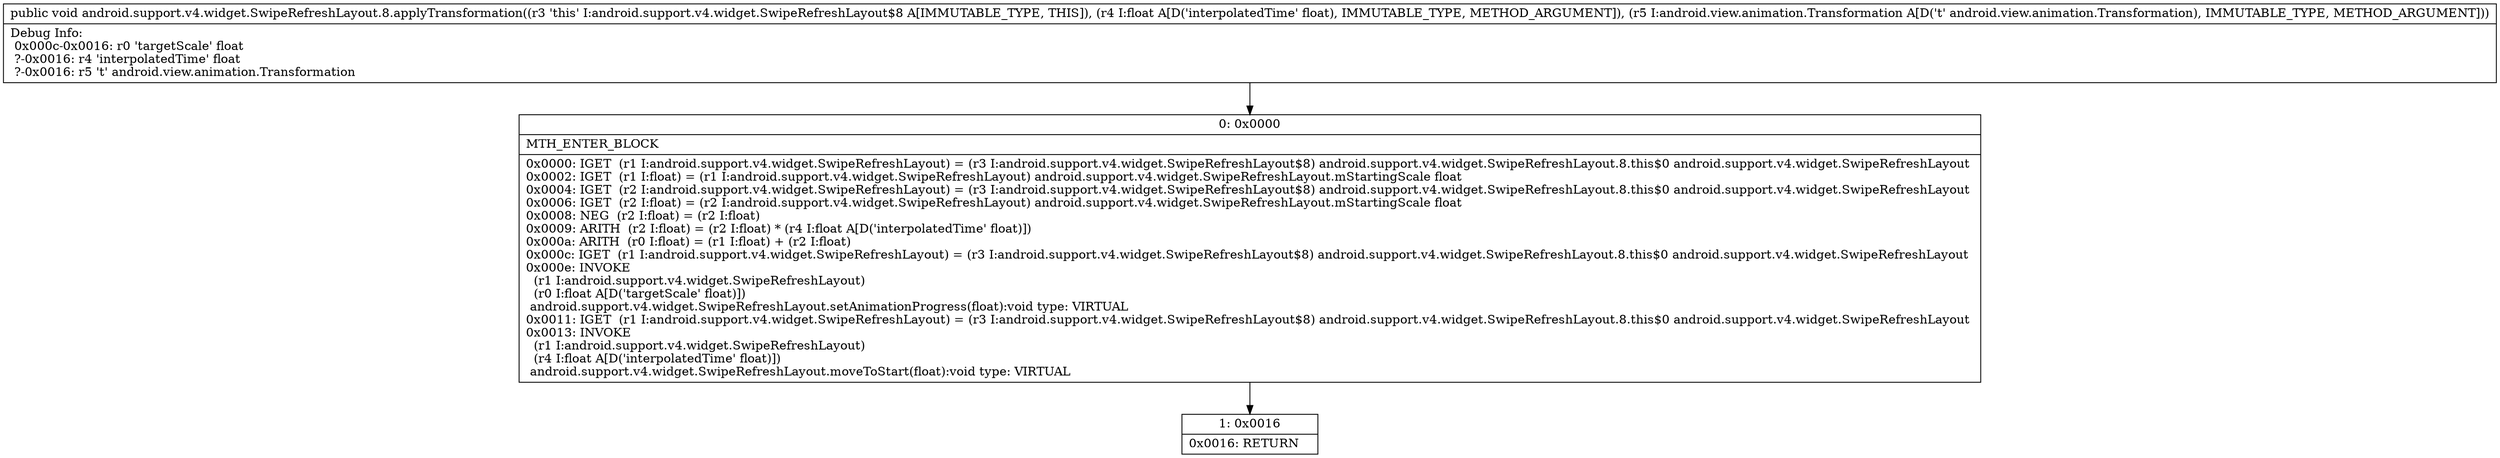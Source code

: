 digraph "CFG forandroid.support.v4.widget.SwipeRefreshLayout.8.applyTransformation(FLandroid\/view\/animation\/Transformation;)V" {
Node_0 [shape=record,label="{0\:\ 0x0000|MTH_ENTER_BLOCK\l|0x0000: IGET  (r1 I:android.support.v4.widget.SwipeRefreshLayout) = (r3 I:android.support.v4.widget.SwipeRefreshLayout$8) android.support.v4.widget.SwipeRefreshLayout.8.this$0 android.support.v4.widget.SwipeRefreshLayout \l0x0002: IGET  (r1 I:float) = (r1 I:android.support.v4.widget.SwipeRefreshLayout) android.support.v4.widget.SwipeRefreshLayout.mStartingScale float \l0x0004: IGET  (r2 I:android.support.v4.widget.SwipeRefreshLayout) = (r3 I:android.support.v4.widget.SwipeRefreshLayout$8) android.support.v4.widget.SwipeRefreshLayout.8.this$0 android.support.v4.widget.SwipeRefreshLayout \l0x0006: IGET  (r2 I:float) = (r2 I:android.support.v4.widget.SwipeRefreshLayout) android.support.v4.widget.SwipeRefreshLayout.mStartingScale float \l0x0008: NEG  (r2 I:float) = (r2 I:float) \l0x0009: ARITH  (r2 I:float) = (r2 I:float) * (r4 I:float A[D('interpolatedTime' float)]) \l0x000a: ARITH  (r0 I:float) = (r1 I:float) + (r2 I:float) \l0x000c: IGET  (r1 I:android.support.v4.widget.SwipeRefreshLayout) = (r3 I:android.support.v4.widget.SwipeRefreshLayout$8) android.support.v4.widget.SwipeRefreshLayout.8.this$0 android.support.v4.widget.SwipeRefreshLayout \l0x000e: INVOKE  \l  (r1 I:android.support.v4.widget.SwipeRefreshLayout)\l  (r0 I:float A[D('targetScale' float)])\l android.support.v4.widget.SwipeRefreshLayout.setAnimationProgress(float):void type: VIRTUAL \l0x0011: IGET  (r1 I:android.support.v4.widget.SwipeRefreshLayout) = (r3 I:android.support.v4.widget.SwipeRefreshLayout$8) android.support.v4.widget.SwipeRefreshLayout.8.this$0 android.support.v4.widget.SwipeRefreshLayout \l0x0013: INVOKE  \l  (r1 I:android.support.v4.widget.SwipeRefreshLayout)\l  (r4 I:float A[D('interpolatedTime' float)])\l android.support.v4.widget.SwipeRefreshLayout.moveToStart(float):void type: VIRTUAL \l}"];
Node_1 [shape=record,label="{1\:\ 0x0016|0x0016: RETURN   \l}"];
MethodNode[shape=record,label="{public void android.support.v4.widget.SwipeRefreshLayout.8.applyTransformation((r3 'this' I:android.support.v4.widget.SwipeRefreshLayout$8 A[IMMUTABLE_TYPE, THIS]), (r4 I:float A[D('interpolatedTime' float), IMMUTABLE_TYPE, METHOD_ARGUMENT]), (r5 I:android.view.animation.Transformation A[D('t' android.view.animation.Transformation), IMMUTABLE_TYPE, METHOD_ARGUMENT]))  | Debug Info:\l  0x000c\-0x0016: r0 'targetScale' float\l  ?\-0x0016: r4 'interpolatedTime' float\l  ?\-0x0016: r5 't' android.view.animation.Transformation\l}"];
MethodNode -> Node_0;
Node_0 -> Node_1;
}

